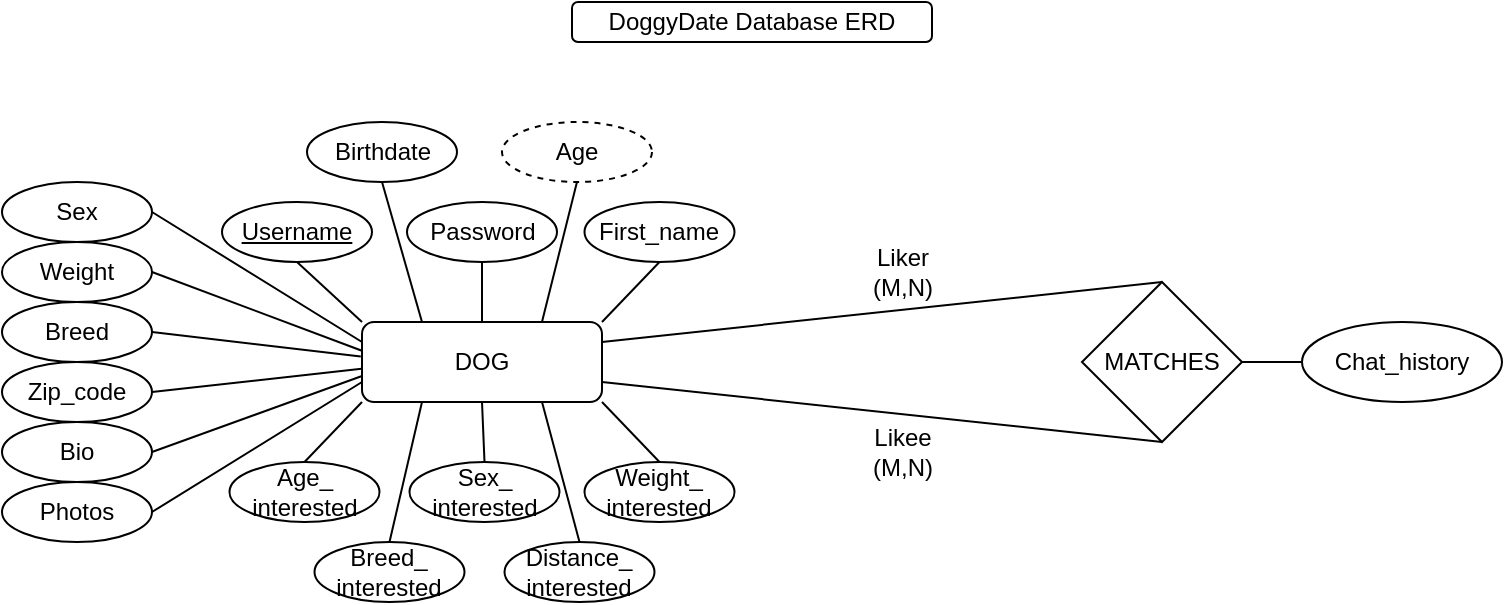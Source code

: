 <mxfile version="13.6.10" type="google"><diagram id="R2lEEEUBdFMjLlhIrx00" name="Page-1"><mxGraphModel dx="972" dy="473" grid="1" gridSize="10" guides="1" tooltips="1" connect="1" arrows="1" fold="1" page="1" pageScale="1" pageWidth="850" pageHeight="1100" math="0" shadow="0" extFonts="Permanent Marker^https://fonts.googleapis.com/css?family=Permanent+Marker"><root><mxCell id="0"/><mxCell id="1" parent="0"/><mxCell id="er2DGWhzI8aFqKqLN9yp-5" style="rounded=0;orthogonalLoop=1;jettySize=auto;html=1;exitX=1;exitY=0.25;exitDx=0;exitDy=0;entryX=0.5;entryY=0;entryDx=0;entryDy=0;endArrow=none;endFill=0;" edge="1" parent="1" source="er2DGWhzI8aFqKqLN9yp-2" target="er2DGWhzI8aFqKqLN9yp-3"><mxGeometry relative="1" as="geometry"/></mxCell><mxCell id="er2DGWhzI8aFqKqLN9yp-6" style="edgeStyle=none;rounded=0;orthogonalLoop=1;jettySize=auto;html=1;exitX=1;exitY=0.75;exitDx=0;exitDy=0;entryX=0.5;entryY=1;entryDx=0;entryDy=0;endArrow=none;endFill=0;" edge="1" parent="1" source="er2DGWhzI8aFqKqLN9yp-2" target="er2DGWhzI8aFqKqLN9yp-3"><mxGeometry relative="1" as="geometry"/></mxCell><mxCell id="er2DGWhzI8aFqKqLN9yp-414" style="edgeStyle=none;rounded=0;orthogonalLoop=1;jettySize=auto;html=1;exitX=0;exitY=0;exitDx=0;exitDy=0;entryX=0.5;entryY=1;entryDx=0;entryDy=0;endArrow=none;endFill=0;" edge="1" parent="1" source="er2DGWhzI8aFqKqLN9yp-2" target="er2DGWhzI8aFqKqLN9yp-410"><mxGeometry relative="1" as="geometry"/></mxCell><mxCell id="er2DGWhzI8aFqKqLN9yp-422" style="rounded=0;orthogonalLoop=1;jettySize=auto;html=1;exitX=0.25;exitY=0;exitDx=0;exitDy=0;entryX=0.5;entryY=1;entryDx=0;entryDy=0;endArrow=none;endFill=0;" edge="1" parent="1" source="er2DGWhzI8aFqKqLN9yp-2" target="er2DGWhzI8aFqKqLN9yp-162"><mxGeometry relative="1" as="geometry"/></mxCell><mxCell id="er2DGWhzI8aFqKqLN9yp-423" style="edgeStyle=none;rounded=0;orthogonalLoop=1;jettySize=auto;html=1;exitX=0.75;exitY=0;exitDx=0;exitDy=0;entryX=0.5;entryY=1;entryDx=0;entryDy=0;endArrow=none;endFill=0;" edge="1" parent="1" source="er2DGWhzI8aFqKqLN9yp-2" target="er2DGWhzI8aFqKqLN9yp-409"><mxGeometry relative="1" as="geometry"/></mxCell><mxCell id="er2DGWhzI8aFqKqLN9yp-424" style="edgeStyle=none;rounded=0;orthogonalLoop=1;jettySize=auto;html=1;exitX=0;exitY=1;exitDx=0;exitDy=0;entryX=0.5;entryY=0;entryDx=0;entryDy=0;endArrow=none;endFill=0;" edge="1" parent="1" source="er2DGWhzI8aFqKqLN9yp-2" target="er2DGWhzI8aFqKqLN9yp-285"><mxGeometry relative="1" as="geometry"/></mxCell><mxCell id="er2DGWhzI8aFqKqLN9yp-425" style="edgeStyle=none;rounded=0;orthogonalLoop=1;jettySize=auto;html=1;exitX=1;exitY=1;exitDx=0;exitDy=0;entryX=0.5;entryY=0;entryDx=0;entryDy=0;endArrow=none;endFill=0;" edge="1" parent="1" source="er2DGWhzI8aFqKqLN9yp-2" target="er2DGWhzI8aFqKqLN9yp-281"><mxGeometry relative="1" as="geometry"/></mxCell><mxCell id="er2DGWhzI8aFqKqLN9yp-426" style="edgeStyle=none;rounded=0;orthogonalLoop=1;jettySize=auto;html=1;exitX=0.5;exitY=1;exitDx=0;exitDy=0;entryX=0.5;entryY=0;entryDx=0;entryDy=0;endArrow=none;endFill=0;" edge="1" parent="1" source="er2DGWhzI8aFqKqLN9yp-2" target="er2DGWhzI8aFqKqLN9yp-284"><mxGeometry relative="1" as="geometry"/></mxCell><mxCell id="er2DGWhzI8aFqKqLN9yp-427" style="edgeStyle=none;rounded=0;orthogonalLoop=1;jettySize=auto;html=1;exitX=0.25;exitY=1;exitDx=0;exitDy=0;entryX=0.5;entryY=0;entryDx=0;entryDy=0;endArrow=none;endFill=0;" edge="1" parent="1" source="er2DGWhzI8aFqKqLN9yp-2" target="er2DGWhzI8aFqKqLN9yp-282"><mxGeometry relative="1" as="geometry"/></mxCell><mxCell id="er2DGWhzI8aFqKqLN9yp-428" style="edgeStyle=none;rounded=0;orthogonalLoop=1;jettySize=auto;html=1;exitX=0.75;exitY=1;exitDx=0;exitDy=0;entryX=0.5;entryY=0;entryDx=0;entryDy=0;endArrow=none;endFill=0;" edge="1" parent="1" source="er2DGWhzI8aFqKqLN9yp-2" target="er2DGWhzI8aFqKqLN9yp-148"><mxGeometry relative="1" as="geometry"/></mxCell><mxCell id="er2DGWhzI8aFqKqLN9yp-429" style="edgeStyle=none;rounded=0;orthogonalLoop=1;jettySize=auto;html=1;exitX=0.5;exitY=0;exitDx=0;exitDy=0;entryX=0.5;entryY=1;entryDx=0;entryDy=0;endArrow=none;endFill=0;" edge="1" parent="1" source="er2DGWhzI8aFqKqLN9yp-2" target="er2DGWhzI8aFqKqLN9yp-180"><mxGeometry relative="1" as="geometry"/></mxCell><mxCell id="er2DGWhzI8aFqKqLN9yp-430" style="edgeStyle=none;rounded=0;orthogonalLoop=1;jettySize=auto;html=1;exitX=1;exitY=0;exitDx=0;exitDy=0;entryX=0.5;entryY=1;entryDx=0;entryDy=0;endArrow=none;endFill=0;" edge="1" parent="1" source="er2DGWhzI8aFqKqLN9yp-2" target="er2DGWhzI8aFqKqLN9yp-302"><mxGeometry relative="1" as="geometry"/></mxCell><mxCell id="er2DGWhzI8aFqKqLN9yp-2" value="DOG" style="rounded=1;whiteSpace=wrap;html=1;" vertex="1" parent="1"><mxGeometry x="230" y="180" width="120" height="40" as="geometry"/></mxCell><mxCell id="er2DGWhzI8aFqKqLN9yp-3" value="MATCHES" style="rhombus;whiteSpace=wrap;html=1;" vertex="1" parent="1"><mxGeometry x="590" y="160" width="80" height="80" as="geometry"/></mxCell><mxCell id="er2DGWhzI8aFqKqLN9yp-302" value="First_name" style="ellipse;whiteSpace=wrap;html=1;align=center;" vertex="1" parent="1"><mxGeometry x="341.25" y="120" width="75" height="30" as="geometry"/></mxCell><mxCell id="er2DGWhzI8aFqKqLN9yp-180" value="Password" style="ellipse;whiteSpace=wrap;html=1;align=center;" vertex="1" parent="1"><mxGeometry x="252.5" y="120" width="75" height="30" as="geometry"/></mxCell><mxCell id="er2DGWhzI8aFqKqLN9yp-436" style="edgeStyle=none;rounded=0;orthogonalLoop=1;jettySize=auto;html=1;exitX=1;exitY=0.5;exitDx=0;exitDy=0;entryX=-0.005;entryY=0.432;entryDx=0;entryDy=0;entryPerimeter=0;endArrow=none;endFill=0;" edge="1" parent="1" source="er2DGWhzI8aFqKqLN9yp-271" target="er2DGWhzI8aFqKqLN9yp-2"><mxGeometry relative="1" as="geometry"/></mxCell><mxCell id="er2DGWhzI8aFqKqLN9yp-271" value="Breed" style="ellipse;whiteSpace=wrap;html=1;align=center;" vertex="1" parent="1"><mxGeometry x="50" y="170" width="75" height="30" as="geometry"/></mxCell><mxCell id="er2DGWhzI8aFqKqLN9yp-435" style="edgeStyle=none;rounded=0;orthogonalLoop=1;jettySize=auto;html=1;exitX=1;exitY=0.5;exitDx=0;exitDy=0;endArrow=none;endFill=0;entryX=-0.003;entryY=0.357;entryDx=0;entryDy=0;entryPerimeter=0;" edge="1" parent="1" source="er2DGWhzI8aFqKqLN9yp-280" target="er2DGWhzI8aFqKqLN9yp-2"><mxGeometry relative="1" as="geometry"><mxPoint x="200" y="190" as="targetPoint"/></mxGeometry></mxCell><mxCell id="er2DGWhzI8aFqKqLN9yp-280" value="Weight" style="ellipse;whiteSpace=wrap;html=1;align=center;" vertex="1" parent="1"><mxGeometry x="50" y="140" width="75" height="30" as="geometry"/></mxCell><mxCell id="er2DGWhzI8aFqKqLN9yp-281" value="Weight_&lt;br&gt;interested" style="ellipse;whiteSpace=wrap;html=1;align=center;" vertex="1" parent="1"><mxGeometry x="341.25" y="250" width="75" height="30" as="geometry"/></mxCell><mxCell id="er2DGWhzI8aFqKqLN9yp-282" value="Breed_&lt;br&gt;interested" style="ellipse;whiteSpace=wrap;html=1;align=center;" vertex="1" parent="1"><mxGeometry x="206.25" y="290" width="75" height="30" as="geometry"/></mxCell><mxCell id="er2DGWhzI8aFqKqLN9yp-437" style="edgeStyle=none;rounded=0;orthogonalLoop=1;jettySize=auto;html=1;exitX=1;exitY=0.5;exitDx=0;exitDy=0;entryX=-0.002;entryY=0.584;entryDx=0;entryDy=0;entryPerimeter=0;endArrow=none;endFill=0;" edge="1" parent="1" source="er2DGWhzI8aFqKqLN9yp-283" target="er2DGWhzI8aFqKqLN9yp-2"><mxGeometry relative="1" as="geometry"/></mxCell><mxCell id="er2DGWhzI8aFqKqLN9yp-283" value="Zip_code" style="ellipse;whiteSpace=wrap;html=1;align=center;" vertex="1" parent="1"><mxGeometry x="50" y="200" width="75" height="30" as="geometry"/></mxCell><mxCell id="er2DGWhzI8aFqKqLN9yp-284" value="Sex_&lt;br&gt;interested" style="ellipse;whiteSpace=wrap;html=1;align=center;" vertex="1" parent="1"><mxGeometry x="253.75" y="250" width="75" height="30" as="geometry"/></mxCell><mxCell id="er2DGWhzI8aFqKqLN9yp-285" value="Age_&lt;br&gt;interested" style="ellipse;whiteSpace=wrap;html=1;align=center;" vertex="1" parent="1"><mxGeometry x="163.75" y="250" width="75" height="30" as="geometry"/></mxCell><mxCell id="er2DGWhzI8aFqKqLN9yp-431" style="edgeStyle=none;rounded=0;orthogonalLoop=1;jettySize=auto;html=1;exitX=1;exitY=0.5;exitDx=0;exitDy=0;entryX=0;entryY=0.25;entryDx=0;entryDy=0;endArrow=none;endFill=0;" edge="1" parent="1" source="er2DGWhzI8aFqKqLN9yp-57" target="er2DGWhzI8aFqKqLN9yp-2"><mxGeometry relative="1" as="geometry"/></mxCell><mxCell id="er2DGWhzI8aFqKqLN9yp-57" value="Sex" style="ellipse;whiteSpace=wrap;html=1;align=center;" vertex="1" parent="1"><mxGeometry x="50" y="110" width="75" height="30" as="geometry"/></mxCell><mxCell id="er2DGWhzI8aFqKqLN9yp-148" value="Distance_&lt;br&gt;interested" style="ellipse;whiteSpace=wrap;html=1;align=center;" vertex="1" parent="1"><mxGeometry x="301.25" y="290" width="75" height="30" as="geometry"/></mxCell><mxCell id="er2DGWhzI8aFqKqLN9yp-434" style="edgeStyle=none;rounded=0;orthogonalLoop=1;jettySize=auto;html=1;exitX=1;exitY=0.5;exitDx=0;exitDy=0;endArrow=none;endFill=0;" edge="1" parent="1" source="er2DGWhzI8aFqKqLN9yp-158"><mxGeometry relative="1" as="geometry"><mxPoint x="230" y="207" as="targetPoint"/><Array as="points"/></mxGeometry></mxCell><mxCell id="er2DGWhzI8aFqKqLN9yp-158" value="Bio" style="ellipse;whiteSpace=wrap;html=1;align=center;" vertex="1" parent="1"><mxGeometry x="50" y="230" width="75" height="30" as="geometry"/></mxCell><mxCell id="er2DGWhzI8aFqKqLN9yp-438" style="edgeStyle=none;rounded=0;orthogonalLoop=1;jettySize=auto;html=1;exitX=0;exitY=0.5;exitDx=0;exitDy=0;entryX=1;entryY=0.5;entryDx=0;entryDy=0;endArrow=none;endFill=0;" edge="1" parent="1" source="er2DGWhzI8aFqKqLN9yp-159" target="er2DGWhzI8aFqKqLN9yp-3"><mxGeometry relative="1" as="geometry"/></mxCell><mxCell id="er2DGWhzI8aFqKqLN9yp-159" value="Chat_history" style="ellipse;whiteSpace=wrap;html=1;align=center;" vertex="1" parent="1"><mxGeometry x="700" y="180" width="100" height="40" as="geometry"/></mxCell><mxCell id="er2DGWhzI8aFqKqLN9yp-433" style="edgeStyle=none;rounded=0;orthogonalLoop=1;jettySize=auto;html=1;exitX=1;exitY=0.5;exitDx=0;exitDy=0;entryX=0;entryY=0.75;entryDx=0;entryDy=0;endArrow=none;endFill=0;" edge="1" parent="1" source="er2DGWhzI8aFqKqLN9yp-160" target="er2DGWhzI8aFqKqLN9yp-2"><mxGeometry relative="1" as="geometry"/></mxCell><mxCell id="er2DGWhzI8aFqKqLN9yp-160" value="Photos" style="ellipse;whiteSpace=wrap;html=1;align=center;" vertex="1" parent="1"><mxGeometry x="50" y="260" width="75" height="30" as="geometry"/></mxCell><mxCell id="er2DGWhzI8aFqKqLN9yp-162" value="Birthdate" style="ellipse;whiteSpace=wrap;html=1;align=center;" vertex="1" parent="1"><mxGeometry x="202.5" y="80" width="75" height="30" as="geometry"/></mxCell><mxCell id="er2DGWhzI8aFqKqLN9yp-409" value="Age" style="ellipse;whiteSpace=wrap;html=1;align=center;dashed=1;" vertex="1" parent="1"><mxGeometry x="300" y="80" width="75" height="30" as="geometry"/></mxCell><mxCell id="er2DGWhzI8aFqKqLN9yp-410" value="Username" style="ellipse;whiteSpace=wrap;html=1;align=center;fontStyle=4;" vertex="1" parent="1"><mxGeometry x="160" y="120" width="75" height="30" as="geometry"/></mxCell><mxCell id="er2DGWhzI8aFqKqLN9yp-439" value="DoggyDate Database ERD" style="rounded=1;whiteSpace=wrap;html=1;" vertex="1" parent="1"><mxGeometry x="335" y="20" width="180" height="20" as="geometry"/></mxCell><mxCell id="er2DGWhzI8aFqKqLN9yp-440" value="Liker&lt;br&gt;(M,N)" style="text;html=1;align=center;verticalAlign=middle;resizable=0;points=[];autosize=1;" vertex="1" parent="1"><mxGeometry x="475" y="140" width="50" height="30" as="geometry"/></mxCell><mxCell id="er2DGWhzI8aFqKqLN9yp-441" value="Likee&lt;br&gt;(M,N)" style="text;html=1;align=center;verticalAlign=middle;resizable=0;points=[];autosize=1;" vertex="1" parent="1"><mxGeometry x="475" y="230" width="50" height="30" as="geometry"/></mxCell></root></mxGraphModel></diagram></mxfile>